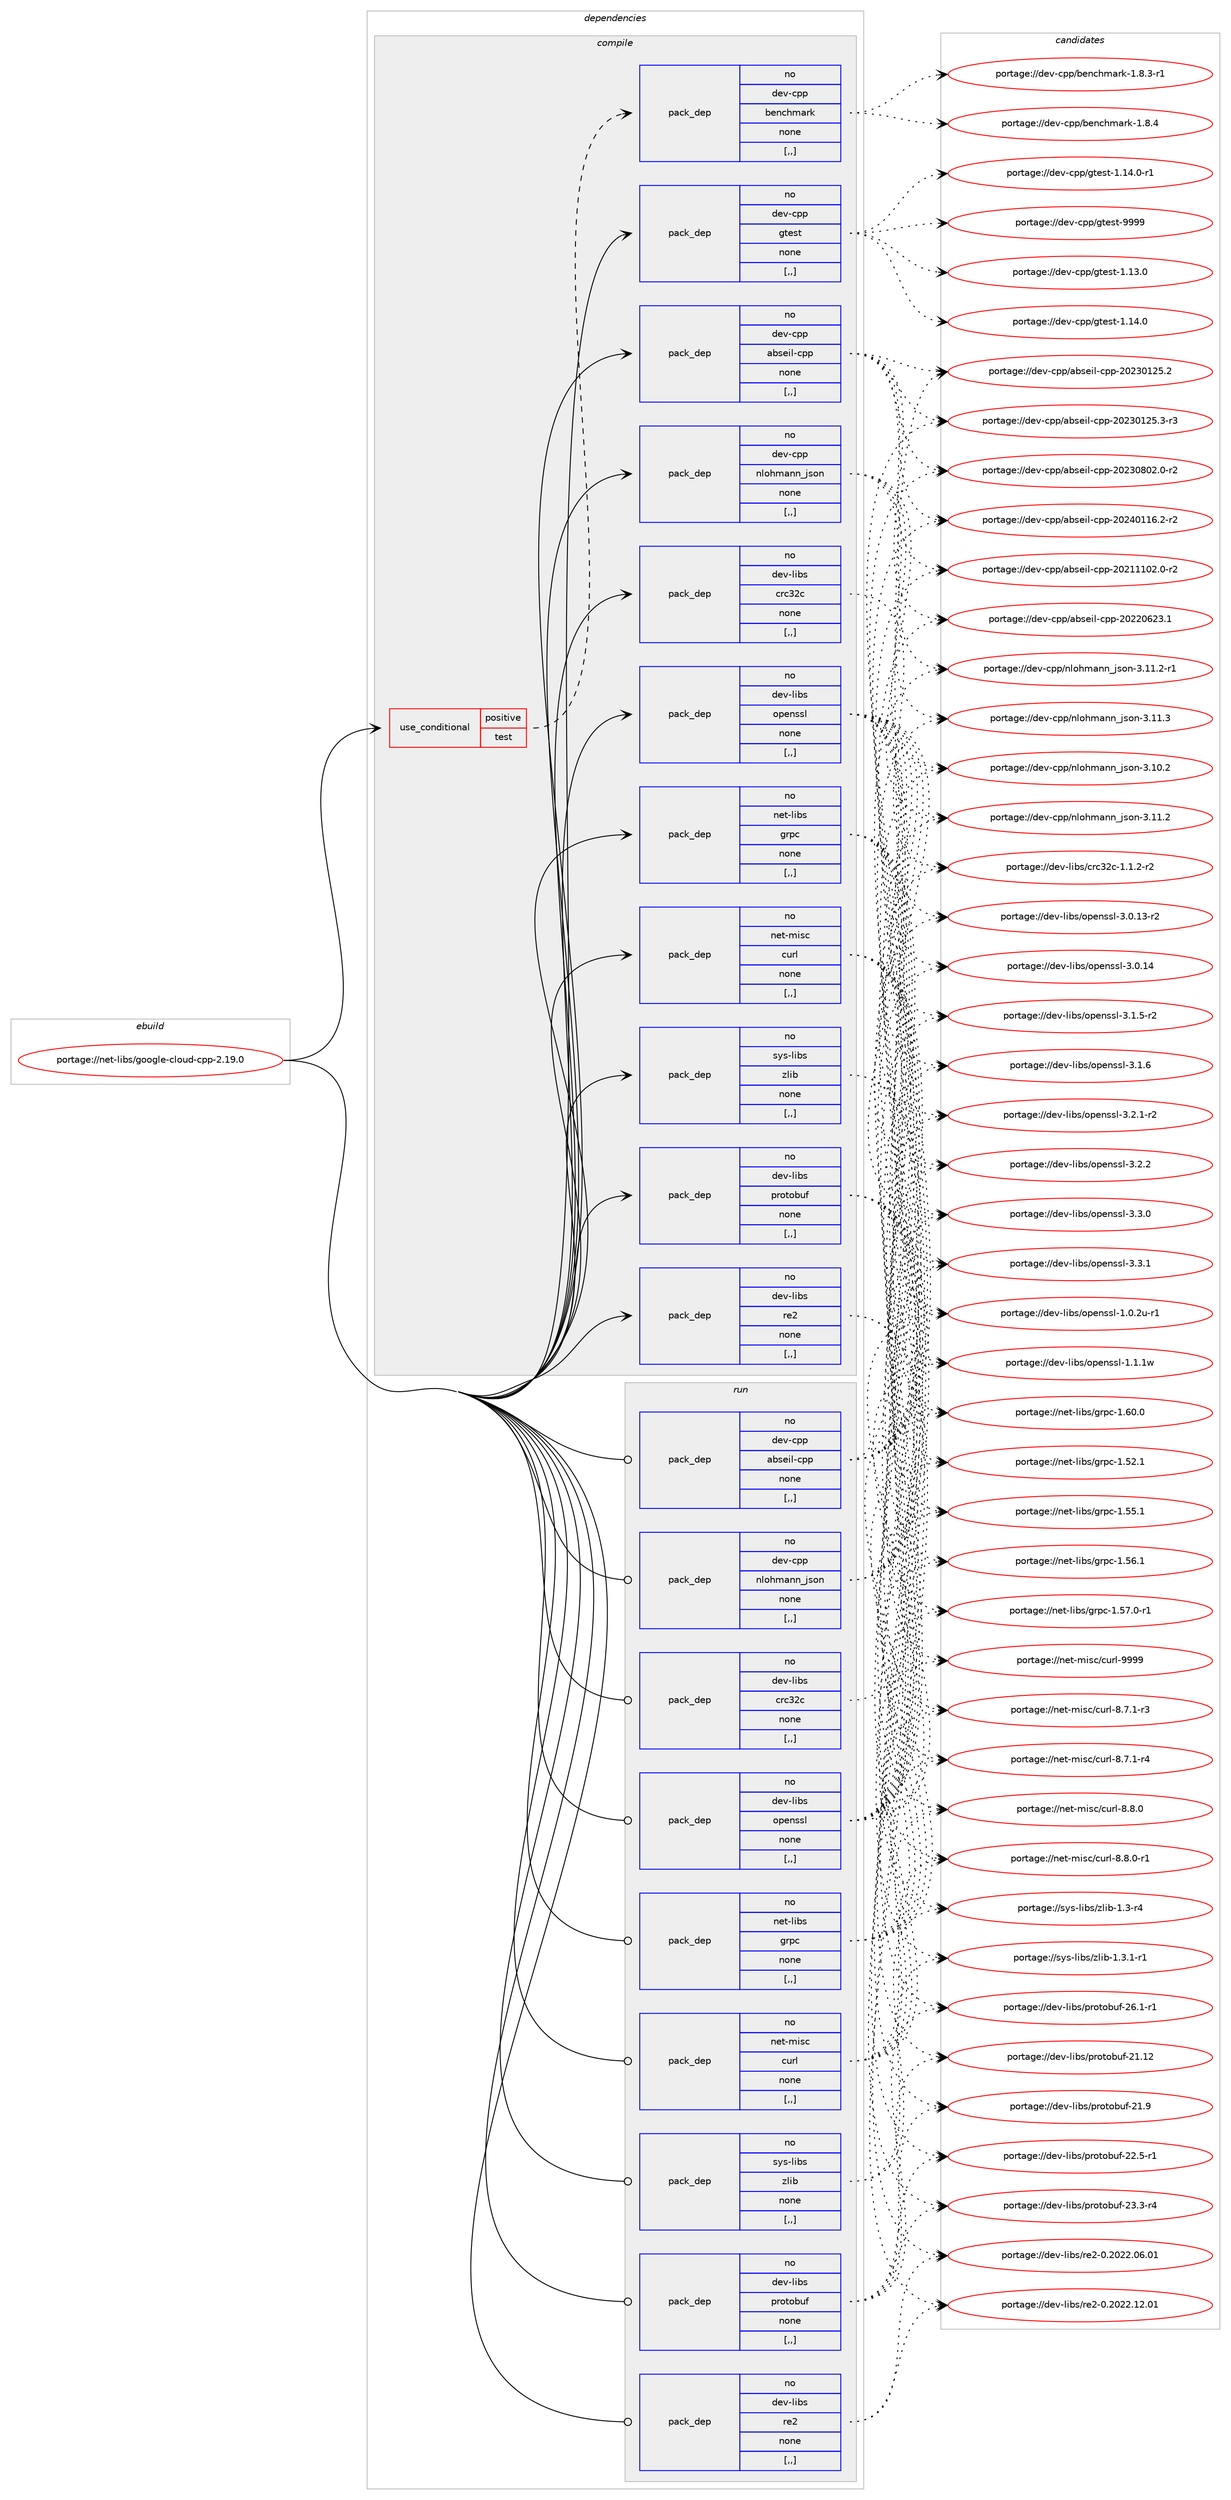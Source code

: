 digraph prolog {

# *************
# Graph options
# *************

newrank=true;
concentrate=true;
compound=true;
graph [rankdir=LR,fontname=Helvetica,fontsize=10,ranksep=1.5];#, ranksep=2.5, nodesep=0.2];
edge  [arrowhead=vee];
node  [fontname=Helvetica,fontsize=10];

# **********
# The ebuild
# **********

subgraph cluster_leftcol {
color=gray;
rank=same;
label=<<i>ebuild</i>>;
id [label="portage://net-libs/google-cloud-cpp-2.19.0", color=red, width=4, href="../net-libs/google-cloud-cpp-2.19.0.svg"];
}

# ****************
# The dependencies
# ****************

subgraph cluster_midcol {
color=gray;
label=<<i>dependencies</i>>;
subgraph cluster_compile {
fillcolor="#eeeeee";
style=filled;
label=<<i>compile</i>>;
subgraph cond91002 {
dependency349688 [label=<<TABLE BORDER="0" CELLBORDER="1" CELLSPACING="0" CELLPADDING="4"><TR><TD ROWSPAN="3" CELLPADDING="10">use_conditional</TD></TR><TR><TD>positive</TD></TR><TR><TD>test</TD></TR></TABLE>>, shape=none, color=red];
subgraph pack256096 {
dependency349689 [label=<<TABLE BORDER="0" CELLBORDER="1" CELLSPACING="0" CELLPADDING="4" WIDTH="220"><TR><TD ROWSPAN="6" CELLPADDING="30">pack_dep</TD></TR><TR><TD WIDTH="110">no</TD></TR><TR><TD>dev-cpp</TD></TR><TR><TD>benchmark</TD></TR><TR><TD>none</TD></TR><TR><TD>[,,]</TD></TR></TABLE>>, shape=none, color=blue];
}
dependency349688:e -> dependency349689:w [weight=20,style="dashed",arrowhead="vee"];
}
id:e -> dependency349688:w [weight=20,style="solid",arrowhead="vee"];
subgraph pack256097 {
dependency349690 [label=<<TABLE BORDER="0" CELLBORDER="1" CELLSPACING="0" CELLPADDING="4" WIDTH="220"><TR><TD ROWSPAN="6" CELLPADDING="30">pack_dep</TD></TR><TR><TD WIDTH="110">no</TD></TR><TR><TD>dev-cpp</TD></TR><TR><TD>abseil-cpp</TD></TR><TR><TD>none</TD></TR><TR><TD>[,,]</TD></TR></TABLE>>, shape=none, color=blue];
}
id:e -> dependency349690:w [weight=20,style="solid",arrowhead="vee"];
subgraph pack256098 {
dependency349691 [label=<<TABLE BORDER="0" CELLBORDER="1" CELLSPACING="0" CELLPADDING="4" WIDTH="220"><TR><TD ROWSPAN="6" CELLPADDING="30">pack_dep</TD></TR><TR><TD WIDTH="110">no</TD></TR><TR><TD>dev-cpp</TD></TR><TR><TD>gtest</TD></TR><TR><TD>none</TD></TR><TR><TD>[,,]</TD></TR></TABLE>>, shape=none, color=blue];
}
id:e -> dependency349691:w [weight=20,style="solid",arrowhead="vee"];
subgraph pack256099 {
dependency349692 [label=<<TABLE BORDER="0" CELLBORDER="1" CELLSPACING="0" CELLPADDING="4" WIDTH="220"><TR><TD ROWSPAN="6" CELLPADDING="30">pack_dep</TD></TR><TR><TD WIDTH="110">no</TD></TR><TR><TD>dev-cpp</TD></TR><TR><TD>nlohmann_json</TD></TR><TR><TD>none</TD></TR><TR><TD>[,,]</TD></TR></TABLE>>, shape=none, color=blue];
}
id:e -> dependency349692:w [weight=20,style="solid",arrowhead="vee"];
subgraph pack256100 {
dependency349693 [label=<<TABLE BORDER="0" CELLBORDER="1" CELLSPACING="0" CELLPADDING="4" WIDTH="220"><TR><TD ROWSPAN="6" CELLPADDING="30">pack_dep</TD></TR><TR><TD WIDTH="110">no</TD></TR><TR><TD>dev-libs</TD></TR><TR><TD>crc32c</TD></TR><TR><TD>none</TD></TR><TR><TD>[,,]</TD></TR></TABLE>>, shape=none, color=blue];
}
id:e -> dependency349693:w [weight=20,style="solid",arrowhead="vee"];
subgraph pack256101 {
dependency349694 [label=<<TABLE BORDER="0" CELLBORDER="1" CELLSPACING="0" CELLPADDING="4" WIDTH="220"><TR><TD ROWSPAN="6" CELLPADDING="30">pack_dep</TD></TR><TR><TD WIDTH="110">no</TD></TR><TR><TD>dev-libs</TD></TR><TR><TD>openssl</TD></TR><TR><TD>none</TD></TR><TR><TD>[,,]</TD></TR></TABLE>>, shape=none, color=blue];
}
id:e -> dependency349694:w [weight=20,style="solid",arrowhead="vee"];
subgraph pack256102 {
dependency349695 [label=<<TABLE BORDER="0" CELLBORDER="1" CELLSPACING="0" CELLPADDING="4" WIDTH="220"><TR><TD ROWSPAN="6" CELLPADDING="30">pack_dep</TD></TR><TR><TD WIDTH="110">no</TD></TR><TR><TD>dev-libs</TD></TR><TR><TD>protobuf</TD></TR><TR><TD>none</TD></TR><TR><TD>[,,]</TD></TR></TABLE>>, shape=none, color=blue];
}
id:e -> dependency349695:w [weight=20,style="solid",arrowhead="vee"];
subgraph pack256103 {
dependency349696 [label=<<TABLE BORDER="0" CELLBORDER="1" CELLSPACING="0" CELLPADDING="4" WIDTH="220"><TR><TD ROWSPAN="6" CELLPADDING="30">pack_dep</TD></TR><TR><TD WIDTH="110">no</TD></TR><TR><TD>dev-libs</TD></TR><TR><TD>re2</TD></TR><TR><TD>none</TD></TR><TR><TD>[,,]</TD></TR></TABLE>>, shape=none, color=blue];
}
id:e -> dependency349696:w [weight=20,style="solid",arrowhead="vee"];
subgraph pack256104 {
dependency349697 [label=<<TABLE BORDER="0" CELLBORDER="1" CELLSPACING="0" CELLPADDING="4" WIDTH="220"><TR><TD ROWSPAN="6" CELLPADDING="30">pack_dep</TD></TR><TR><TD WIDTH="110">no</TD></TR><TR><TD>net-libs</TD></TR><TR><TD>grpc</TD></TR><TR><TD>none</TD></TR><TR><TD>[,,]</TD></TR></TABLE>>, shape=none, color=blue];
}
id:e -> dependency349697:w [weight=20,style="solid",arrowhead="vee"];
subgraph pack256105 {
dependency349698 [label=<<TABLE BORDER="0" CELLBORDER="1" CELLSPACING="0" CELLPADDING="4" WIDTH="220"><TR><TD ROWSPAN="6" CELLPADDING="30">pack_dep</TD></TR><TR><TD WIDTH="110">no</TD></TR><TR><TD>net-misc</TD></TR><TR><TD>curl</TD></TR><TR><TD>none</TD></TR><TR><TD>[,,]</TD></TR></TABLE>>, shape=none, color=blue];
}
id:e -> dependency349698:w [weight=20,style="solid",arrowhead="vee"];
subgraph pack256106 {
dependency349699 [label=<<TABLE BORDER="0" CELLBORDER="1" CELLSPACING="0" CELLPADDING="4" WIDTH="220"><TR><TD ROWSPAN="6" CELLPADDING="30">pack_dep</TD></TR><TR><TD WIDTH="110">no</TD></TR><TR><TD>sys-libs</TD></TR><TR><TD>zlib</TD></TR><TR><TD>none</TD></TR><TR><TD>[,,]</TD></TR></TABLE>>, shape=none, color=blue];
}
id:e -> dependency349699:w [weight=20,style="solid",arrowhead="vee"];
}
subgraph cluster_compileandrun {
fillcolor="#eeeeee";
style=filled;
label=<<i>compile and run</i>>;
}
subgraph cluster_run {
fillcolor="#eeeeee";
style=filled;
label=<<i>run</i>>;
subgraph pack256107 {
dependency349700 [label=<<TABLE BORDER="0" CELLBORDER="1" CELLSPACING="0" CELLPADDING="4" WIDTH="220"><TR><TD ROWSPAN="6" CELLPADDING="30">pack_dep</TD></TR><TR><TD WIDTH="110">no</TD></TR><TR><TD>dev-cpp</TD></TR><TR><TD>abseil-cpp</TD></TR><TR><TD>none</TD></TR><TR><TD>[,,]</TD></TR></TABLE>>, shape=none, color=blue];
}
id:e -> dependency349700:w [weight=20,style="solid",arrowhead="odot"];
subgraph pack256108 {
dependency349701 [label=<<TABLE BORDER="0" CELLBORDER="1" CELLSPACING="0" CELLPADDING="4" WIDTH="220"><TR><TD ROWSPAN="6" CELLPADDING="30">pack_dep</TD></TR><TR><TD WIDTH="110">no</TD></TR><TR><TD>dev-cpp</TD></TR><TR><TD>nlohmann_json</TD></TR><TR><TD>none</TD></TR><TR><TD>[,,]</TD></TR></TABLE>>, shape=none, color=blue];
}
id:e -> dependency349701:w [weight=20,style="solid",arrowhead="odot"];
subgraph pack256109 {
dependency349702 [label=<<TABLE BORDER="0" CELLBORDER="1" CELLSPACING="0" CELLPADDING="4" WIDTH="220"><TR><TD ROWSPAN="6" CELLPADDING="30">pack_dep</TD></TR><TR><TD WIDTH="110">no</TD></TR><TR><TD>dev-libs</TD></TR><TR><TD>crc32c</TD></TR><TR><TD>none</TD></TR><TR><TD>[,,]</TD></TR></TABLE>>, shape=none, color=blue];
}
id:e -> dependency349702:w [weight=20,style="solid",arrowhead="odot"];
subgraph pack256110 {
dependency349703 [label=<<TABLE BORDER="0" CELLBORDER="1" CELLSPACING="0" CELLPADDING="4" WIDTH="220"><TR><TD ROWSPAN="6" CELLPADDING="30">pack_dep</TD></TR><TR><TD WIDTH="110">no</TD></TR><TR><TD>dev-libs</TD></TR><TR><TD>openssl</TD></TR><TR><TD>none</TD></TR><TR><TD>[,,]</TD></TR></TABLE>>, shape=none, color=blue];
}
id:e -> dependency349703:w [weight=20,style="solid",arrowhead="odot"];
subgraph pack256111 {
dependency349704 [label=<<TABLE BORDER="0" CELLBORDER="1" CELLSPACING="0" CELLPADDING="4" WIDTH="220"><TR><TD ROWSPAN="6" CELLPADDING="30">pack_dep</TD></TR><TR><TD WIDTH="110">no</TD></TR><TR><TD>dev-libs</TD></TR><TR><TD>protobuf</TD></TR><TR><TD>none</TD></TR><TR><TD>[,,]</TD></TR></TABLE>>, shape=none, color=blue];
}
id:e -> dependency349704:w [weight=20,style="solid",arrowhead="odot"];
subgraph pack256112 {
dependency349705 [label=<<TABLE BORDER="0" CELLBORDER="1" CELLSPACING="0" CELLPADDING="4" WIDTH="220"><TR><TD ROWSPAN="6" CELLPADDING="30">pack_dep</TD></TR><TR><TD WIDTH="110">no</TD></TR><TR><TD>dev-libs</TD></TR><TR><TD>re2</TD></TR><TR><TD>none</TD></TR><TR><TD>[,,]</TD></TR></TABLE>>, shape=none, color=blue];
}
id:e -> dependency349705:w [weight=20,style="solid",arrowhead="odot"];
subgraph pack256113 {
dependency349706 [label=<<TABLE BORDER="0" CELLBORDER="1" CELLSPACING="0" CELLPADDING="4" WIDTH="220"><TR><TD ROWSPAN="6" CELLPADDING="30">pack_dep</TD></TR><TR><TD WIDTH="110">no</TD></TR><TR><TD>net-libs</TD></TR><TR><TD>grpc</TD></TR><TR><TD>none</TD></TR><TR><TD>[,,]</TD></TR></TABLE>>, shape=none, color=blue];
}
id:e -> dependency349706:w [weight=20,style="solid",arrowhead="odot"];
subgraph pack256114 {
dependency349707 [label=<<TABLE BORDER="0" CELLBORDER="1" CELLSPACING="0" CELLPADDING="4" WIDTH="220"><TR><TD ROWSPAN="6" CELLPADDING="30">pack_dep</TD></TR><TR><TD WIDTH="110">no</TD></TR><TR><TD>net-misc</TD></TR><TR><TD>curl</TD></TR><TR><TD>none</TD></TR><TR><TD>[,,]</TD></TR></TABLE>>, shape=none, color=blue];
}
id:e -> dependency349707:w [weight=20,style="solid",arrowhead="odot"];
subgraph pack256115 {
dependency349708 [label=<<TABLE BORDER="0" CELLBORDER="1" CELLSPACING="0" CELLPADDING="4" WIDTH="220"><TR><TD ROWSPAN="6" CELLPADDING="30">pack_dep</TD></TR><TR><TD WIDTH="110">no</TD></TR><TR><TD>sys-libs</TD></TR><TR><TD>zlib</TD></TR><TR><TD>none</TD></TR><TR><TD>[,,]</TD></TR></TABLE>>, shape=none, color=blue];
}
id:e -> dependency349708:w [weight=20,style="solid",arrowhead="odot"];
}
}

# **************
# The candidates
# **************

subgraph cluster_choices {
rank=same;
color=gray;
label=<<i>candidates</i>>;

subgraph choice256096 {
color=black;
nodesep=1;
choice1001011184599112112479810111099104109971141074549465646514511449 [label="portage://dev-cpp/benchmark-1.8.3-r1", color=red, width=4,href="../dev-cpp/benchmark-1.8.3-r1.svg"];
choice100101118459911211247981011109910410997114107454946564652 [label="portage://dev-cpp/benchmark-1.8.4", color=red, width=4,href="../dev-cpp/benchmark-1.8.4.svg"];
dependency349689:e -> choice1001011184599112112479810111099104109971141074549465646514511449:w [style=dotted,weight="100"];
dependency349689:e -> choice100101118459911211247981011109910410997114107454946564652:w [style=dotted,weight="100"];
}
subgraph choice256097 {
color=black;
nodesep=1;
choice1001011184599112112479798115101105108459911211245504850494949485046484511450 [label="portage://dev-cpp/abseil-cpp-20211102.0-r2", color=red, width=4,href="../dev-cpp/abseil-cpp-20211102.0-r2.svg"];
choice100101118459911211247979811510110510845991121124550485050485450514649 [label="portage://dev-cpp/abseil-cpp-20220623.1", color=red, width=4,href="../dev-cpp/abseil-cpp-20220623.1.svg"];
choice100101118459911211247979811510110510845991121124550485051484950534650 [label="portage://dev-cpp/abseil-cpp-20230125.2", color=red, width=4,href="../dev-cpp/abseil-cpp-20230125.2.svg"];
choice1001011184599112112479798115101105108459911211245504850514849505346514511451 [label="portage://dev-cpp/abseil-cpp-20230125.3-r3", color=red, width=4,href="../dev-cpp/abseil-cpp-20230125.3-r3.svg"];
choice1001011184599112112479798115101105108459911211245504850514856485046484511450 [label="portage://dev-cpp/abseil-cpp-20230802.0-r2", color=red, width=4,href="../dev-cpp/abseil-cpp-20230802.0-r2.svg"];
choice1001011184599112112479798115101105108459911211245504850524849495446504511450 [label="portage://dev-cpp/abseil-cpp-20240116.2-r2", color=red, width=4,href="../dev-cpp/abseil-cpp-20240116.2-r2.svg"];
dependency349690:e -> choice1001011184599112112479798115101105108459911211245504850494949485046484511450:w [style=dotted,weight="100"];
dependency349690:e -> choice100101118459911211247979811510110510845991121124550485050485450514649:w [style=dotted,weight="100"];
dependency349690:e -> choice100101118459911211247979811510110510845991121124550485051484950534650:w [style=dotted,weight="100"];
dependency349690:e -> choice1001011184599112112479798115101105108459911211245504850514849505346514511451:w [style=dotted,weight="100"];
dependency349690:e -> choice1001011184599112112479798115101105108459911211245504850514856485046484511450:w [style=dotted,weight="100"];
dependency349690:e -> choice1001011184599112112479798115101105108459911211245504850524849495446504511450:w [style=dotted,weight="100"];
}
subgraph choice256098 {
color=black;
nodesep=1;
choice10010111845991121124710311610111511645494649514648 [label="portage://dev-cpp/gtest-1.13.0", color=red, width=4,href="../dev-cpp/gtest-1.13.0.svg"];
choice10010111845991121124710311610111511645494649524648 [label="portage://dev-cpp/gtest-1.14.0", color=red, width=4,href="../dev-cpp/gtest-1.14.0.svg"];
choice100101118459911211247103116101115116454946495246484511449 [label="portage://dev-cpp/gtest-1.14.0-r1", color=red, width=4,href="../dev-cpp/gtest-1.14.0-r1.svg"];
choice1001011184599112112471031161011151164557575757 [label="portage://dev-cpp/gtest-9999", color=red, width=4,href="../dev-cpp/gtest-9999.svg"];
dependency349691:e -> choice10010111845991121124710311610111511645494649514648:w [style=dotted,weight="100"];
dependency349691:e -> choice10010111845991121124710311610111511645494649524648:w [style=dotted,weight="100"];
dependency349691:e -> choice100101118459911211247103116101115116454946495246484511449:w [style=dotted,weight="100"];
dependency349691:e -> choice1001011184599112112471031161011151164557575757:w [style=dotted,weight="100"];
}
subgraph choice256099 {
color=black;
nodesep=1;
choice100101118459911211247110108111104109971101109510611511111045514649484650 [label="portage://dev-cpp/nlohmann_json-3.10.2", color=red, width=4,href="../dev-cpp/nlohmann_json-3.10.2.svg"];
choice100101118459911211247110108111104109971101109510611511111045514649494650 [label="portage://dev-cpp/nlohmann_json-3.11.2", color=red, width=4,href="../dev-cpp/nlohmann_json-3.11.2.svg"];
choice1001011184599112112471101081111041099711011095106115111110455146494946504511449 [label="portage://dev-cpp/nlohmann_json-3.11.2-r1", color=red, width=4,href="../dev-cpp/nlohmann_json-3.11.2-r1.svg"];
choice100101118459911211247110108111104109971101109510611511111045514649494651 [label="portage://dev-cpp/nlohmann_json-3.11.3", color=red, width=4,href="../dev-cpp/nlohmann_json-3.11.3.svg"];
dependency349692:e -> choice100101118459911211247110108111104109971101109510611511111045514649484650:w [style=dotted,weight="100"];
dependency349692:e -> choice100101118459911211247110108111104109971101109510611511111045514649494650:w [style=dotted,weight="100"];
dependency349692:e -> choice1001011184599112112471101081111041099711011095106115111110455146494946504511449:w [style=dotted,weight="100"];
dependency349692:e -> choice100101118459911211247110108111104109971101109510611511111045514649494651:w [style=dotted,weight="100"];
}
subgraph choice256100 {
color=black;
nodesep=1;
choice10010111845108105981154799114995150994549464946504511450 [label="portage://dev-libs/crc32c-1.1.2-r2", color=red, width=4,href="../dev-libs/crc32c-1.1.2-r2.svg"];
dependency349693:e -> choice10010111845108105981154799114995150994549464946504511450:w [style=dotted,weight="100"];
}
subgraph choice256101 {
color=black;
nodesep=1;
choice1001011184510810598115471111121011101151151084549464846501174511449 [label="portage://dev-libs/openssl-1.0.2u-r1", color=red, width=4,href="../dev-libs/openssl-1.0.2u-r1.svg"];
choice100101118451081059811547111112101110115115108454946494649119 [label="portage://dev-libs/openssl-1.1.1w", color=red, width=4,href="../dev-libs/openssl-1.1.1w.svg"];
choice100101118451081059811547111112101110115115108455146484649514511450 [label="portage://dev-libs/openssl-3.0.13-r2", color=red, width=4,href="../dev-libs/openssl-3.0.13-r2.svg"];
choice10010111845108105981154711111210111011511510845514648464952 [label="portage://dev-libs/openssl-3.0.14", color=red, width=4,href="../dev-libs/openssl-3.0.14.svg"];
choice1001011184510810598115471111121011101151151084551464946534511450 [label="portage://dev-libs/openssl-3.1.5-r2", color=red, width=4,href="../dev-libs/openssl-3.1.5-r2.svg"];
choice100101118451081059811547111112101110115115108455146494654 [label="portage://dev-libs/openssl-3.1.6", color=red, width=4,href="../dev-libs/openssl-3.1.6.svg"];
choice1001011184510810598115471111121011101151151084551465046494511450 [label="portage://dev-libs/openssl-3.2.1-r2", color=red, width=4,href="../dev-libs/openssl-3.2.1-r2.svg"];
choice100101118451081059811547111112101110115115108455146504650 [label="portage://dev-libs/openssl-3.2.2", color=red, width=4,href="../dev-libs/openssl-3.2.2.svg"];
choice100101118451081059811547111112101110115115108455146514648 [label="portage://dev-libs/openssl-3.3.0", color=red, width=4,href="../dev-libs/openssl-3.3.0.svg"];
choice100101118451081059811547111112101110115115108455146514649 [label="portage://dev-libs/openssl-3.3.1", color=red, width=4,href="../dev-libs/openssl-3.3.1.svg"];
dependency349694:e -> choice1001011184510810598115471111121011101151151084549464846501174511449:w [style=dotted,weight="100"];
dependency349694:e -> choice100101118451081059811547111112101110115115108454946494649119:w [style=dotted,weight="100"];
dependency349694:e -> choice100101118451081059811547111112101110115115108455146484649514511450:w [style=dotted,weight="100"];
dependency349694:e -> choice10010111845108105981154711111210111011511510845514648464952:w [style=dotted,weight="100"];
dependency349694:e -> choice1001011184510810598115471111121011101151151084551464946534511450:w [style=dotted,weight="100"];
dependency349694:e -> choice100101118451081059811547111112101110115115108455146494654:w [style=dotted,weight="100"];
dependency349694:e -> choice1001011184510810598115471111121011101151151084551465046494511450:w [style=dotted,weight="100"];
dependency349694:e -> choice100101118451081059811547111112101110115115108455146504650:w [style=dotted,weight="100"];
dependency349694:e -> choice100101118451081059811547111112101110115115108455146514648:w [style=dotted,weight="100"];
dependency349694:e -> choice100101118451081059811547111112101110115115108455146514649:w [style=dotted,weight="100"];
}
subgraph choice256102 {
color=black;
nodesep=1;
choice10010111845108105981154711211411111611198117102455049464950 [label="portage://dev-libs/protobuf-21.12", color=red, width=4,href="../dev-libs/protobuf-21.12.svg"];
choice100101118451081059811547112114111116111981171024550494657 [label="portage://dev-libs/protobuf-21.9", color=red, width=4,href="../dev-libs/protobuf-21.9.svg"];
choice1001011184510810598115471121141111161119811710245505046534511449 [label="portage://dev-libs/protobuf-22.5-r1", color=red, width=4,href="../dev-libs/protobuf-22.5-r1.svg"];
choice1001011184510810598115471121141111161119811710245505146514511452 [label="portage://dev-libs/protobuf-23.3-r4", color=red, width=4,href="../dev-libs/protobuf-23.3-r4.svg"];
choice1001011184510810598115471121141111161119811710245505446494511449 [label="portage://dev-libs/protobuf-26.1-r1", color=red, width=4,href="../dev-libs/protobuf-26.1-r1.svg"];
dependency349695:e -> choice10010111845108105981154711211411111611198117102455049464950:w [style=dotted,weight="100"];
dependency349695:e -> choice100101118451081059811547112114111116111981171024550494657:w [style=dotted,weight="100"];
dependency349695:e -> choice1001011184510810598115471121141111161119811710245505046534511449:w [style=dotted,weight="100"];
dependency349695:e -> choice1001011184510810598115471121141111161119811710245505146514511452:w [style=dotted,weight="100"];
dependency349695:e -> choice1001011184510810598115471121141111161119811710245505446494511449:w [style=dotted,weight="100"];
}
subgraph choice256103 {
color=black;
nodesep=1;
choice1001011184510810598115471141015045484650485050464854464849 [label="portage://dev-libs/re2-0.2022.06.01", color=red, width=4,href="../dev-libs/re2-0.2022.06.01.svg"];
choice1001011184510810598115471141015045484650485050464950464849 [label="portage://dev-libs/re2-0.2022.12.01", color=red, width=4,href="../dev-libs/re2-0.2022.12.01.svg"];
dependency349696:e -> choice1001011184510810598115471141015045484650485050464854464849:w [style=dotted,weight="100"];
dependency349696:e -> choice1001011184510810598115471141015045484650485050464950464849:w [style=dotted,weight="100"];
}
subgraph choice256104 {
color=black;
nodesep=1;
choice1101011164510810598115471031141129945494653504649 [label="portage://net-libs/grpc-1.52.1", color=red, width=4,href="../net-libs/grpc-1.52.1.svg"];
choice1101011164510810598115471031141129945494653534649 [label="portage://net-libs/grpc-1.55.1", color=red, width=4,href="../net-libs/grpc-1.55.1.svg"];
choice1101011164510810598115471031141129945494653544649 [label="portage://net-libs/grpc-1.56.1", color=red, width=4,href="../net-libs/grpc-1.56.1.svg"];
choice11010111645108105981154710311411299454946535546484511449 [label="portage://net-libs/grpc-1.57.0-r1", color=red, width=4,href="../net-libs/grpc-1.57.0-r1.svg"];
choice1101011164510810598115471031141129945494654484648 [label="portage://net-libs/grpc-1.60.0", color=red, width=4,href="../net-libs/grpc-1.60.0.svg"];
dependency349697:e -> choice1101011164510810598115471031141129945494653504649:w [style=dotted,weight="100"];
dependency349697:e -> choice1101011164510810598115471031141129945494653534649:w [style=dotted,weight="100"];
dependency349697:e -> choice1101011164510810598115471031141129945494653544649:w [style=dotted,weight="100"];
dependency349697:e -> choice11010111645108105981154710311411299454946535546484511449:w [style=dotted,weight="100"];
dependency349697:e -> choice1101011164510810598115471031141129945494654484648:w [style=dotted,weight="100"];
}
subgraph choice256105 {
color=black;
nodesep=1;
choice110101116451091051159947991171141084556465546494511451 [label="portage://net-misc/curl-8.7.1-r3", color=red, width=4,href="../net-misc/curl-8.7.1-r3.svg"];
choice110101116451091051159947991171141084556465546494511452 [label="portage://net-misc/curl-8.7.1-r4", color=red, width=4,href="../net-misc/curl-8.7.1-r4.svg"];
choice11010111645109105115994799117114108455646564648 [label="portage://net-misc/curl-8.8.0", color=red, width=4,href="../net-misc/curl-8.8.0.svg"];
choice110101116451091051159947991171141084556465646484511449 [label="portage://net-misc/curl-8.8.0-r1", color=red, width=4,href="../net-misc/curl-8.8.0-r1.svg"];
choice110101116451091051159947991171141084557575757 [label="portage://net-misc/curl-9999", color=red, width=4,href="../net-misc/curl-9999.svg"];
dependency349698:e -> choice110101116451091051159947991171141084556465546494511451:w [style=dotted,weight="100"];
dependency349698:e -> choice110101116451091051159947991171141084556465546494511452:w [style=dotted,weight="100"];
dependency349698:e -> choice11010111645109105115994799117114108455646564648:w [style=dotted,weight="100"];
dependency349698:e -> choice110101116451091051159947991171141084556465646484511449:w [style=dotted,weight="100"];
dependency349698:e -> choice110101116451091051159947991171141084557575757:w [style=dotted,weight="100"];
}
subgraph choice256106 {
color=black;
nodesep=1;
choice11512111545108105981154712210810598454946514511452 [label="portage://sys-libs/zlib-1.3-r4", color=red, width=4,href="../sys-libs/zlib-1.3-r4.svg"];
choice115121115451081059811547122108105984549465146494511449 [label="portage://sys-libs/zlib-1.3.1-r1", color=red, width=4,href="../sys-libs/zlib-1.3.1-r1.svg"];
dependency349699:e -> choice11512111545108105981154712210810598454946514511452:w [style=dotted,weight="100"];
dependency349699:e -> choice115121115451081059811547122108105984549465146494511449:w [style=dotted,weight="100"];
}
subgraph choice256107 {
color=black;
nodesep=1;
choice1001011184599112112479798115101105108459911211245504850494949485046484511450 [label="portage://dev-cpp/abseil-cpp-20211102.0-r2", color=red, width=4,href="../dev-cpp/abseil-cpp-20211102.0-r2.svg"];
choice100101118459911211247979811510110510845991121124550485050485450514649 [label="portage://dev-cpp/abseil-cpp-20220623.1", color=red, width=4,href="../dev-cpp/abseil-cpp-20220623.1.svg"];
choice100101118459911211247979811510110510845991121124550485051484950534650 [label="portage://dev-cpp/abseil-cpp-20230125.2", color=red, width=4,href="../dev-cpp/abseil-cpp-20230125.2.svg"];
choice1001011184599112112479798115101105108459911211245504850514849505346514511451 [label="portage://dev-cpp/abseil-cpp-20230125.3-r3", color=red, width=4,href="../dev-cpp/abseil-cpp-20230125.3-r3.svg"];
choice1001011184599112112479798115101105108459911211245504850514856485046484511450 [label="portage://dev-cpp/abseil-cpp-20230802.0-r2", color=red, width=4,href="../dev-cpp/abseil-cpp-20230802.0-r2.svg"];
choice1001011184599112112479798115101105108459911211245504850524849495446504511450 [label="portage://dev-cpp/abseil-cpp-20240116.2-r2", color=red, width=4,href="../dev-cpp/abseil-cpp-20240116.2-r2.svg"];
dependency349700:e -> choice1001011184599112112479798115101105108459911211245504850494949485046484511450:w [style=dotted,weight="100"];
dependency349700:e -> choice100101118459911211247979811510110510845991121124550485050485450514649:w [style=dotted,weight="100"];
dependency349700:e -> choice100101118459911211247979811510110510845991121124550485051484950534650:w [style=dotted,weight="100"];
dependency349700:e -> choice1001011184599112112479798115101105108459911211245504850514849505346514511451:w [style=dotted,weight="100"];
dependency349700:e -> choice1001011184599112112479798115101105108459911211245504850514856485046484511450:w [style=dotted,weight="100"];
dependency349700:e -> choice1001011184599112112479798115101105108459911211245504850524849495446504511450:w [style=dotted,weight="100"];
}
subgraph choice256108 {
color=black;
nodesep=1;
choice100101118459911211247110108111104109971101109510611511111045514649484650 [label="portage://dev-cpp/nlohmann_json-3.10.2", color=red, width=4,href="../dev-cpp/nlohmann_json-3.10.2.svg"];
choice100101118459911211247110108111104109971101109510611511111045514649494650 [label="portage://dev-cpp/nlohmann_json-3.11.2", color=red, width=4,href="../dev-cpp/nlohmann_json-3.11.2.svg"];
choice1001011184599112112471101081111041099711011095106115111110455146494946504511449 [label="portage://dev-cpp/nlohmann_json-3.11.2-r1", color=red, width=4,href="../dev-cpp/nlohmann_json-3.11.2-r1.svg"];
choice100101118459911211247110108111104109971101109510611511111045514649494651 [label="portage://dev-cpp/nlohmann_json-3.11.3", color=red, width=4,href="../dev-cpp/nlohmann_json-3.11.3.svg"];
dependency349701:e -> choice100101118459911211247110108111104109971101109510611511111045514649484650:w [style=dotted,weight="100"];
dependency349701:e -> choice100101118459911211247110108111104109971101109510611511111045514649494650:w [style=dotted,weight="100"];
dependency349701:e -> choice1001011184599112112471101081111041099711011095106115111110455146494946504511449:w [style=dotted,weight="100"];
dependency349701:e -> choice100101118459911211247110108111104109971101109510611511111045514649494651:w [style=dotted,weight="100"];
}
subgraph choice256109 {
color=black;
nodesep=1;
choice10010111845108105981154799114995150994549464946504511450 [label="portage://dev-libs/crc32c-1.1.2-r2", color=red, width=4,href="../dev-libs/crc32c-1.1.2-r2.svg"];
dependency349702:e -> choice10010111845108105981154799114995150994549464946504511450:w [style=dotted,weight="100"];
}
subgraph choice256110 {
color=black;
nodesep=1;
choice1001011184510810598115471111121011101151151084549464846501174511449 [label="portage://dev-libs/openssl-1.0.2u-r1", color=red, width=4,href="../dev-libs/openssl-1.0.2u-r1.svg"];
choice100101118451081059811547111112101110115115108454946494649119 [label="portage://dev-libs/openssl-1.1.1w", color=red, width=4,href="../dev-libs/openssl-1.1.1w.svg"];
choice100101118451081059811547111112101110115115108455146484649514511450 [label="portage://dev-libs/openssl-3.0.13-r2", color=red, width=4,href="../dev-libs/openssl-3.0.13-r2.svg"];
choice10010111845108105981154711111210111011511510845514648464952 [label="portage://dev-libs/openssl-3.0.14", color=red, width=4,href="../dev-libs/openssl-3.0.14.svg"];
choice1001011184510810598115471111121011101151151084551464946534511450 [label="portage://dev-libs/openssl-3.1.5-r2", color=red, width=4,href="../dev-libs/openssl-3.1.5-r2.svg"];
choice100101118451081059811547111112101110115115108455146494654 [label="portage://dev-libs/openssl-3.1.6", color=red, width=4,href="../dev-libs/openssl-3.1.6.svg"];
choice1001011184510810598115471111121011101151151084551465046494511450 [label="portage://dev-libs/openssl-3.2.1-r2", color=red, width=4,href="../dev-libs/openssl-3.2.1-r2.svg"];
choice100101118451081059811547111112101110115115108455146504650 [label="portage://dev-libs/openssl-3.2.2", color=red, width=4,href="../dev-libs/openssl-3.2.2.svg"];
choice100101118451081059811547111112101110115115108455146514648 [label="portage://dev-libs/openssl-3.3.0", color=red, width=4,href="../dev-libs/openssl-3.3.0.svg"];
choice100101118451081059811547111112101110115115108455146514649 [label="portage://dev-libs/openssl-3.3.1", color=red, width=4,href="../dev-libs/openssl-3.3.1.svg"];
dependency349703:e -> choice1001011184510810598115471111121011101151151084549464846501174511449:w [style=dotted,weight="100"];
dependency349703:e -> choice100101118451081059811547111112101110115115108454946494649119:w [style=dotted,weight="100"];
dependency349703:e -> choice100101118451081059811547111112101110115115108455146484649514511450:w [style=dotted,weight="100"];
dependency349703:e -> choice10010111845108105981154711111210111011511510845514648464952:w [style=dotted,weight="100"];
dependency349703:e -> choice1001011184510810598115471111121011101151151084551464946534511450:w [style=dotted,weight="100"];
dependency349703:e -> choice100101118451081059811547111112101110115115108455146494654:w [style=dotted,weight="100"];
dependency349703:e -> choice1001011184510810598115471111121011101151151084551465046494511450:w [style=dotted,weight="100"];
dependency349703:e -> choice100101118451081059811547111112101110115115108455146504650:w [style=dotted,weight="100"];
dependency349703:e -> choice100101118451081059811547111112101110115115108455146514648:w [style=dotted,weight="100"];
dependency349703:e -> choice100101118451081059811547111112101110115115108455146514649:w [style=dotted,weight="100"];
}
subgraph choice256111 {
color=black;
nodesep=1;
choice10010111845108105981154711211411111611198117102455049464950 [label="portage://dev-libs/protobuf-21.12", color=red, width=4,href="../dev-libs/protobuf-21.12.svg"];
choice100101118451081059811547112114111116111981171024550494657 [label="portage://dev-libs/protobuf-21.9", color=red, width=4,href="../dev-libs/protobuf-21.9.svg"];
choice1001011184510810598115471121141111161119811710245505046534511449 [label="portage://dev-libs/protobuf-22.5-r1", color=red, width=4,href="../dev-libs/protobuf-22.5-r1.svg"];
choice1001011184510810598115471121141111161119811710245505146514511452 [label="portage://dev-libs/protobuf-23.3-r4", color=red, width=4,href="../dev-libs/protobuf-23.3-r4.svg"];
choice1001011184510810598115471121141111161119811710245505446494511449 [label="portage://dev-libs/protobuf-26.1-r1", color=red, width=4,href="../dev-libs/protobuf-26.1-r1.svg"];
dependency349704:e -> choice10010111845108105981154711211411111611198117102455049464950:w [style=dotted,weight="100"];
dependency349704:e -> choice100101118451081059811547112114111116111981171024550494657:w [style=dotted,weight="100"];
dependency349704:e -> choice1001011184510810598115471121141111161119811710245505046534511449:w [style=dotted,weight="100"];
dependency349704:e -> choice1001011184510810598115471121141111161119811710245505146514511452:w [style=dotted,weight="100"];
dependency349704:e -> choice1001011184510810598115471121141111161119811710245505446494511449:w [style=dotted,weight="100"];
}
subgraph choice256112 {
color=black;
nodesep=1;
choice1001011184510810598115471141015045484650485050464854464849 [label="portage://dev-libs/re2-0.2022.06.01", color=red, width=4,href="../dev-libs/re2-0.2022.06.01.svg"];
choice1001011184510810598115471141015045484650485050464950464849 [label="portage://dev-libs/re2-0.2022.12.01", color=red, width=4,href="../dev-libs/re2-0.2022.12.01.svg"];
dependency349705:e -> choice1001011184510810598115471141015045484650485050464854464849:w [style=dotted,weight="100"];
dependency349705:e -> choice1001011184510810598115471141015045484650485050464950464849:w [style=dotted,weight="100"];
}
subgraph choice256113 {
color=black;
nodesep=1;
choice1101011164510810598115471031141129945494653504649 [label="portage://net-libs/grpc-1.52.1", color=red, width=4,href="../net-libs/grpc-1.52.1.svg"];
choice1101011164510810598115471031141129945494653534649 [label="portage://net-libs/grpc-1.55.1", color=red, width=4,href="../net-libs/grpc-1.55.1.svg"];
choice1101011164510810598115471031141129945494653544649 [label="portage://net-libs/grpc-1.56.1", color=red, width=4,href="../net-libs/grpc-1.56.1.svg"];
choice11010111645108105981154710311411299454946535546484511449 [label="portage://net-libs/grpc-1.57.0-r1", color=red, width=4,href="../net-libs/grpc-1.57.0-r1.svg"];
choice1101011164510810598115471031141129945494654484648 [label="portage://net-libs/grpc-1.60.0", color=red, width=4,href="../net-libs/grpc-1.60.0.svg"];
dependency349706:e -> choice1101011164510810598115471031141129945494653504649:w [style=dotted,weight="100"];
dependency349706:e -> choice1101011164510810598115471031141129945494653534649:w [style=dotted,weight="100"];
dependency349706:e -> choice1101011164510810598115471031141129945494653544649:w [style=dotted,weight="100"];
dependency349706:e -> choice11010111645108105981154710311411299454946535546484511449:w [style=dotted,weight="100"];
dependency349706:e -> choice1101011164510810598115471031141129945494654484648:w [style=dotted,weight="100"];
}
subgraph choice256114 {
color=black;
nodesep=1;
choice110101116451091051159947991171141084556465546494511451 [label="portage://net-misc/curl-8.7.1-r3", color=red, width=4,href="../net-misc/curl-8.7.1-r3.svg"];
choice110101116451091051159947991171141084556465546494511452 [label="portage://net-misc/curl-8.7.1-r4", color=red, width=4,href="../net-misc/curl-8.7.1-r4.svg"];
choice11010111645109105115994799117114108455646564648 [label="portage://net-misc/curl-8.8.0", color=red, width=4,href="../net-misc/curl-8.8.0.svg"];
choice110101116451091051159947991171141084556465646484511449 [label="portage://net-misc/curl-8.8.0-r1", color=red, width=4,href="../net-misc/curl-8.8.0-r1.svg"];
choice110101116451091051159947991171141084557575757 [label="portage://net-misc/curl-9999", color=red, width=4,href="../net-misc/curl-9999.svg"];
dependency349707:e -> choice110101116451091051159947991171141084556465546494511451:w [style=dotted,weight="100"];
dependency349707:e -> choice110101116451091051159947991171141084556465546494511452:w [style=dotted,weight="100"];
dependency349707:e -> choice11010111645109105115994799117114108455646564648:w [style=dotted,weight="100"];
dependency349707:e -> choice110101116451091051159947991171141084556465646484511449:w [style=dotted,weight="100"];
dependency349707:e -> choice110101116451091051159947991171141084557575757:w [style=dotted,weight="100"];
}
subgraph choice256115 {
color=black;
nodesep=1;
choice11512111545108105981154712210810598454946514511452 [label="portage://sys-libs/zlib-1.3-r4", color=red, width=4,href="../sys-libs/zlib-1.3-r4.svg"];
choice115121115451081059811547122108105984549465146494511449 [label="portage://sys-libs/zlib-1.3.1-r1", color=red, width=4,href="../sys-libs/zlib-1.3.1-r1.svg"];
dependency349708:e -> choice11512111545108105981154712210810598454946514511452:w [style=dotted,weight="100"];
dependency349708:e -> choice115121115451081059811547122108105984549465146494511449:w [style=dotted,weight="100"];
}
}

}
